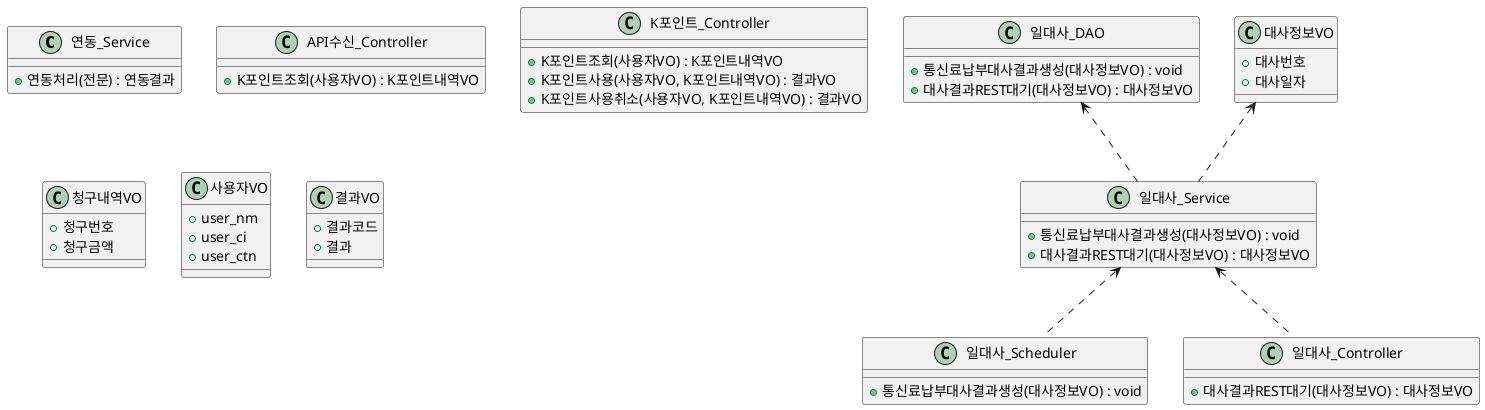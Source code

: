 @startuml

class 연동_Service {
  + 연동처리(전문) : 연동결과
}

class API수신_Controller {
  + K포인트조회(사용자VO) : K포인트내역VO
}

class K포인트_Controller {
  + K포인트조회(사용자VO) : K포인트내역VO
  + K포인트사용(사용자VO, K포인트내역VO) : 결과VO
  + K포인트사용취소(사용자VO, K포인트내역VO) : 결과VO
}

'-----------------------------------------------------------


class 청구내역VO {
  + 청구번호
  + 청구금액
}
class 사용자VO {
  + user_nm
  + user_ci
  + user_ctn
}
class 결과VO {
  + 결과코드
  + 결과
}

'-----------------------------------------------------------

class 일대사_Scheduler {
  + 통신료납부대사결과생성(대사정보VO) : void
}

class 일대사_Controller {
  + 대사결과REST대기(대사정보VO) : 대사정보VO
}

class 일대사_Service {
  + 통신료납부대사결과생성(대사정보VO) : void
  + 대사결과REST대기(대사정보VO) : 대사정보VO
}

class 일대사_DAO {
  + 통신료납부대사결과생성(대사정보VO) : void
  + 대사결과REST대기(대사정보VO) : 대사정보VO
}

일대사_Service <.. 일대사_Scheduler
일대사_Service <.. 일대사_Controller
일대사_DAO <.. 일대사_Service
대사정보VO <.. 일대사_Service

class 대사정보VO {
  + 대사번호
  + 대사일자
}


'-----------------------------------------------------------


@enduml
